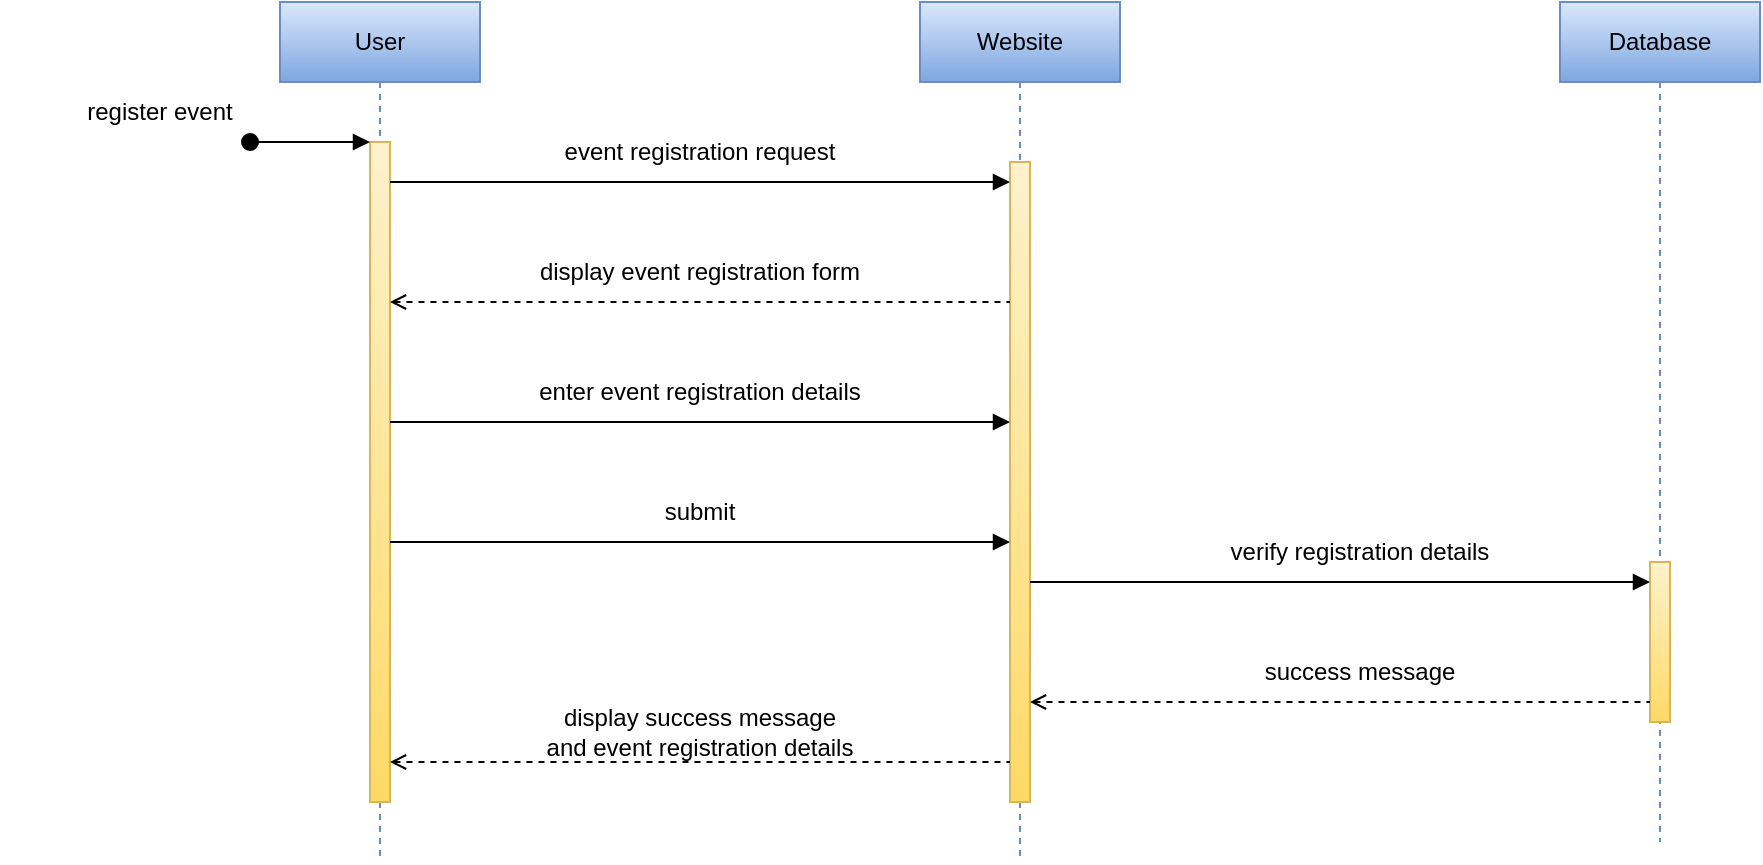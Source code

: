 <mxfile version="20.3.0" type="device"><diagram id="nQd05OkRMOGku1Z6j12v" name="Page-1"><mxGraphModel dx="1888" dy="641" grid="1" gridSize="10" guides="1" tooltips="1" connect="1" arrows="1" fold="1" page="1" pageScale="1" pageWidth="850" pageHeight="1100" math="0" shadow="0"><root><mxCell id="0"/><mxCell id="1" parent="0"/><mxCell id="C-qER1Z0z0Bg4mpKwsti-1" value="User" style="shape=umlLifeline;perimeter=lifelinePerimeter;whiteSpace=wrap;html=1;container=0;dropTarget=0;collapsible=0;recursiveResize=0;outlineConnect=0;portConstraint=eastwest;newEdgeStyle={&quot;edgeStyle&quot;:&quot;elbowEdgeStyle&quot;,&quot;elbow&quot;:&quot;vertical&quot;,&quot;curved&quot;:0,&quot;rounded&quot;:0};fillColor=#dae8fc;gradientColor=#7ea6e0;strokeColor=#6c8ebf;" vertex="1" parent="1"><mxGeometry x="80" y="50" width="100" height="430" as="geometry"/></mxCell><mxCell id="C-qER1Z0z0Bg4mpKwsti-2" value="" style="html=1;points=[];perimeter=orthogonalPerimeter;outlineConnect=0;targetShapes=umlLifeline;portConstraint=eastwest;newEdgeStyle={&quot;edgeStyle&quot;:&quot;elbowEdgeStyle&quot;,&quot;elbow&quot;:&quot;vertical&quot;,&quot;curved&quot;:0,&quot;rounded&quot;:0};fillColor=#fff2cc;gradientColor=#ffd966;strokeColor=#d6b656;" vertex="1" parent="C-qER1Z0z0Bg4mpKwsti-1"><mxGeometry x="45" y="70" width="10" height="330" as="geometry"/></mxCell><mxCell id="C-qER1Z0z0Bg4mpKwsti-3" value="" style="html=1;verticalAlign=bottom;startArrow=oval;endArrow=block;startSize=8;edgeStyle=elbowEdgeStyle;elbow=vertical;curved=0;rounded=0;" edge="1" parent="C-qER1Z0z0Bg4mpKwsti-1" target="C-qER1Z0z0Bg4mpKwsti-2"><mxGeometry relative="1" as="geometry"><mxPoint x="-15" y="70" as="sourcePoint"/></mxGeometry></mxCell><mxCell id="C-qER1Z0z0Bg4mpKwsti-4" value="Website" style="shape=umlLifeline;perimeter=lifelinePerimeter;whiteSpace=wrap;html=1;container=0;dropTarget=0;collapsible=0;recursiveResize=0;outlineConnect=0;portConstraint=eastwest;newEdgeStyle={&quot;edgeStyle&quot;:&quot;elbowEdgeStyle&quot;,&quot;elbow&quot;:&quot;vertical&quot;,&quot;curved&quot;:0,&quot;rounded&quot;:0};fillColor=#dae8fc;gradientColor=#7ea6e0;strokeColor=#6c8ebf;" vertex="1" parent="1"><mxGeometry x="400" y="50" width="100" height="430" as="geometry"/></mxCell><mxCell id="C-qER1Z0z0Bg4mpKwsti-5" value="" style="html=1;points=[];perimeter=orthogonalPerimeter;outlineConnect=0;targetShapes=umlLifeline;portConstraint=eastwest;newEdgeStyle={&quot;edgeStyle&quot;:&quot;elbowEdgeStyle&quot;,&quot;elbow&quot;:&quot;vertical&quot;,&quot;curved&quot;:0,&quot;rounded&quot;:0};fillColor=#fff2cc;gradientColor=#ffd966;strokeColor=#d6b656;" vertex="1" parent="C-qER1Z0z0Bg4mpKwsti-4"><mxGeometry x="45" y="80" width="10" height="320" as="geometry"/></mxCell><mxCell id="C-qER1Z0z0Bg4mpKwsti-6" value="Database" style="shape=umlLifeline;perimeter=lifelinePerimeter;whiteSpace=wrap;html=1;container=0;dropTarget=0;collapsible=0;recursiveResize=0;outlineConnect=0;portConstraint=eastwest;newEdgeStyle={&quot;edgeStyle&quot;:&quot;elbowEdgeStyle&quot;,&quot;elbow&quot;:&quot;vertical&quot;,&quot;curved&quot;:0,&quot;rounded&quot;:0};fillColor=#dae8fc;strokeColor=#6c8ebf;gradientColor=#7ea6e0;" vertex="1" parent="1"><mxGeometry x="720" y="50" width="100" height="420" as="geometry"/></mxCell><mxCell id="C-qER1Z0z0Bg4mpKwsti-7" value="" style="html=1;points=[];perimeter=orthogonalPerimeter;outlineConnect=0;targetShapes=umlLifeline;portConstraint=eastwest;newEdgeStyle={&quot;edgeStyle&quot;:&quot;elbowEdgeStyle&quot;,&quot;elbow&quot;:&quot;vertical&quot;,&quot;curved&quot;:0,&quot;rounded&quot;:0};fillColor=#fff2cc;gradientColor=#ffd966;strokeColor=#d6b656;" vertex="1" parent="C-qER1Z0z0Bg4mpKwsti-6"><mxGeometry x="45" y="280" width="10" height="80" as="geometry"/></mxCell><mxCell id="C-qER1Z0z0Bg4mpKwsti-8" value="event registration request" style="text;html=1;strokeColor=none;fillColor=none;align=center;verticalAlign=middle;whiteSpace=wrap;rounded=0;" vertex="1" parent="1"><mxGeometry x="210" y="110" width="160" height="30" as="geometry"/></mxCell><mxCell id="C-qER1Z0z0Bg4mpKwsti-9" value="display event registration form" style="text;html=1;strokeColor=none;fillColor=none;align=center;verticalAlign=middle;whiteSpace=wrap;rounded=0;" vertex="1" parent="1"><mxGeometry x="205" y="170" width="170" height="30" as="geometry"/></mxCell><mxCell id="C-qER1Z0z0Bg4mpKwsti-10" value="enter event registration details" style="text;html=1;strokeColor=none;fillColor=none;align=center;verticalAlign=middle;whiteSpace=wrap;rounded=0;" vertex="1" parent="1"><mxGeometry x="205" y="230" width="170" height="30" as="geometry"/></mxCell><mxCell id="C-qER1Z0z0Bg4mpKwsti-11" value="submit" style="text;html=1;strokeColor=none;fillColor=none;align=center;verticalAlign=middle;whiteSpace=wrap;rounded=0;" vertex="1" parent="1"><mxGeometry x="210" y="290" width="160" height="30" as="geometry"/></mxCell><mxCell id="C-qER1Z0z0Bg4mpKwsti-12" value="verify registration details" style="text;html=1;strokeColor=none;fillColor=none;align=center;verticalAlign=middle;whiteSpace=wrap;rounded=0;" vertex="1" parent="1"><mxGeometry x="540" y="310" width="160" height="30" as="geometry"/></mxCell><mxCell id="C-qER1Z0z0Bg4mpKwsti-13" value="success message" style="text;html=1;strokeColor=none;fillColor=none;align=center;verticalAlign=middle;whiteSpace=wrap;rounded=0;" vertex="1" parent="1"><mxGeometry x="540" y="370" width="160" height="30" as="geometry"/></mxCell><mxCell id="C-qER1Z0z0Bg4mpKwsti-14" value="display success message and event registration details" style="text;html=1;strokeColor=none;fillColor=none;align=center;verticalAlign=middle;whiteSpace=wrap;rounded=0;" vertex="1" parent="1"><mxGeometry x="210" y="400" width="160" height="30" as="geometry"/></mxCell><mxCell id="C-qER1Z0z0Bg4mpKwsti-15" value="" style="endArrow=block;html=1;rounded=0;endFill=1;" edge="1" parent="1" source="C-qER1Z0z0Bg4mpKwsti-2" target="C-qER1Z0z0Bg4mpKwsti-5"><mxGeometry width="50" height="50" relative="1" as="geometry"><mxPoint x="480" y="290" as="sourcePoint"/><mxPoint x="530" y="240" as="targetPoint"/><Array as="points"><mxPoint x="280" y="140"/></Array></mxGeometry></mxCell><mxCell id="C-qER1Z0z0Bg4mpKwsti-16" value="" style="endArrow=none;html=1;rounded=0;startArrow=open;startFill=0;dashed=1;" edge="1" parent="1" source="C-qER1Z0z0Bg4mpKwsti-2" target="C-qER1Z0z0Bg4mpKwsti-5"><mxGeometry width="50" height="50" relative="1" as="geometry"><mxPoint x="480" y="290" as="sourcePoint"/><mxPoint x="530" y="240" as="targetPoint"/><Array as="points"><mxPoint x="280" y="200"/></Array></mxGeometry></mxCell><mxCell id="C-qER1Z0z0Bg4mpKwsti-17" value="" style="endArrow=block;html=1;rounded=0;endFill=1;" edge="1" parent="1" source="C-qER1Z0z0Bg4mpKwsti-2" target="C-qER1Z0z0Bg4mpKwsti-5"><mxGeometry width="50" height="50" relative="1" as="geometry"><mxPoint x="145" y="150" as="sourcePoint"/><mxPoint x="455" y="150" as="targetPoint"/><Array as="points"><mxPoint x="280" y="260"/></Array></mxGeometry></mxCell><mxCell id="C-qER1Z0z0Bg4mpKwsti-18" value="" style="endArrow=block;html=1;rounded=0;endFill=1;" edge="1" parent="1" source="C-qER1Z0z0Bg4mpKwsti-2" target="C-qER1Z0z0Bg4mpKwsti-5"><mxGeometry width="50" height="50" relative="1" as="geometry"><mxPoint x="155" y="160" as="sourcePoint"/><mxPoint x="440" y="160" as="targetPoint"/><Array as="points"><mxPoint x="290" y="320"/></Array></mxGeometry></mxCell><mxCell id="C-qER1Z0z0Bg4mpKwsti-19" value="" style="endArrow=block;html=1;rounded=0;endFill=1;" edge="1" parent="1" source="C-qER1Z0z0Bg4mpKwsti-5" target="C-qER1Z0z0Bg4mpKwsti-7"><mxGeometry width="50" height="50" relative="1" as="geometry"><mxPoint x="460" y="340" as="sourcePoint"/><mxPoint x="770" y="340" as="targetPoint"/><Array as="points"><mxPoint x="605" y="340"/></Array></mxGeometry></mxCell><mxCell id="C-qER1Z0z0Bg4mpKwsti-20" value="" style="endArrow=none;html=1;rounded=0;startArrow=open;startFill=0;dashed=1;" edge="1" parent="1" source="C-qER1Z0z0Bg4mpKwsti-5" target="C-qER1Z0z0Bg4mpKwsti-7"><mxGeometry width="50" height="50" relative="1" as="geometry"><mxPoint x="450" y="400" as="sourcePoint"/><mxPoint x="760" y="400" as="targetPoint"/><Array as="points"><mxPoint x="610" y="400"/></Array></mxGeometry></mxCell><mxCell id="C-qER1Z0z0Bg4mpKwsti-21" value="" style="endArrow=none;html=1;rounded=0;startArrow=open;startFill=0;dashed=1;" edge="1" parent="1" source="C-qER1Z0z0Bg4mpKwsti-2" target="C-qER1Z0z0Bg4mpKwsti-5"><mxGeometry width="50" height="50" relative="1" as="geometry"><mxPoint x="155" y="220" as="sourcePoint"/><mxPoint x="465" y="220" as="targetPoint"/><Array as="points"><mxPoint x="290" y="430"/></Array></mxGeometry></mxCell><mxCell id="C-qER1Z0z0Bg4mpKwsti-22" value="register event" style="text;html=1;strokeColor=none;fillColor=none;align=center;verticalAlign=middle;whiteSpace=wrap;rounded=0;" vertex="1" parent="1"><mxGeometry x="-60" y="90" width="160" height="30" as="geometry"/></mxCell></root></mxGraphModel></diagram></mxfile>